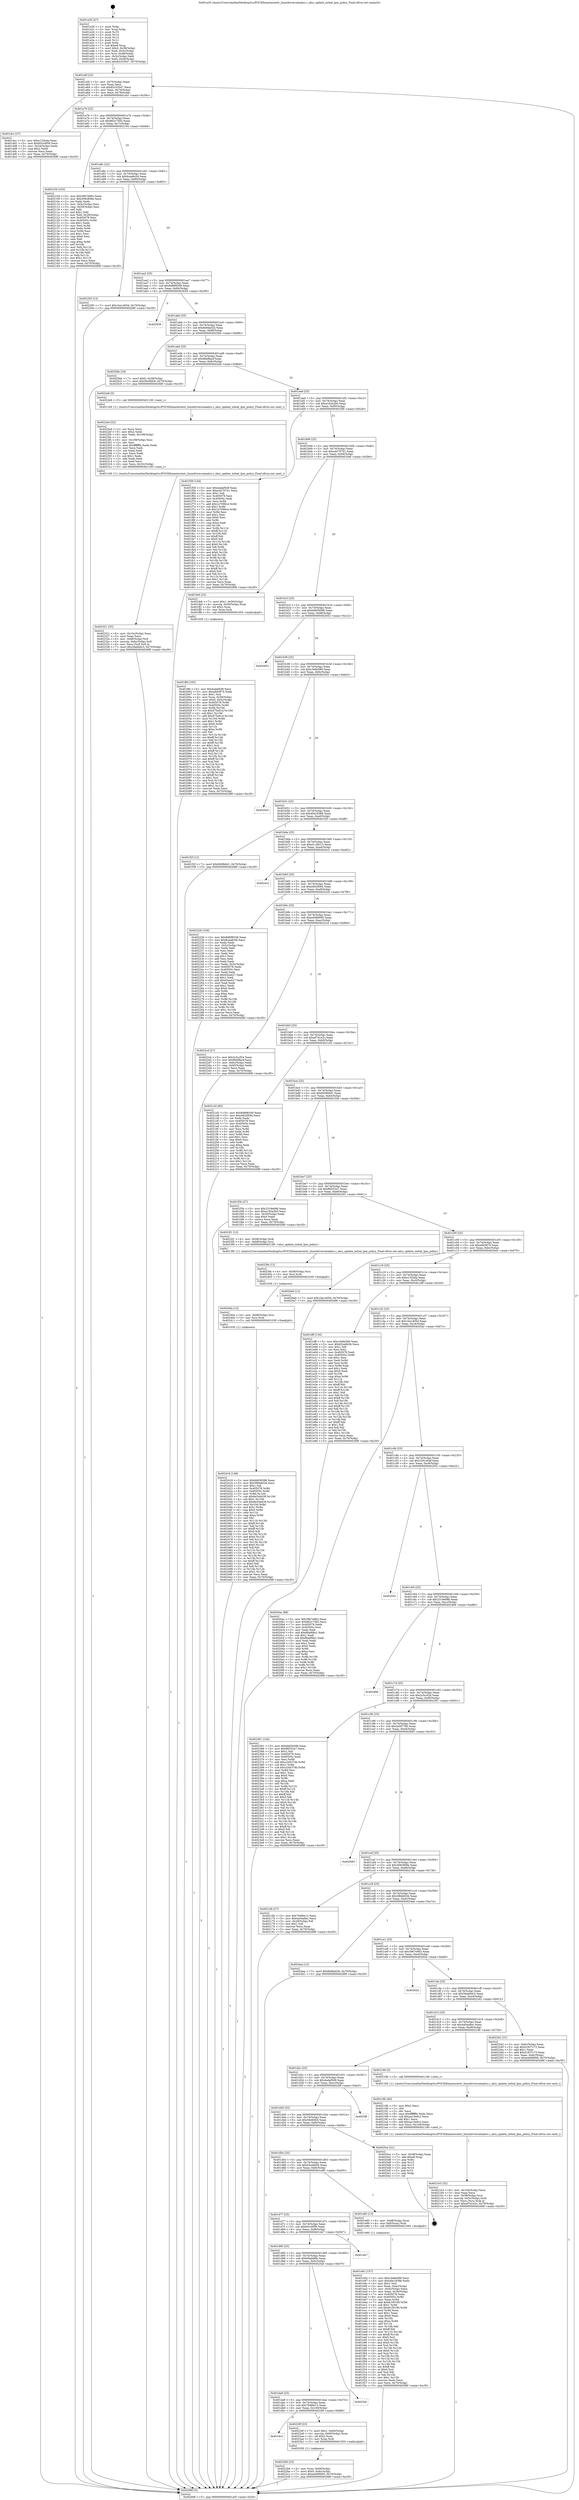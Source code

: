digraph "0x401a30" {
  label = "0x401a30 (/mnt/c/Users/mathe/Desktop/tcc/POCII/binaries/extr_linuxdriversataahci.c_ahci_update_initial_lpm_policy_Final-ollvm.out::main(0))"
  labelloc = "t"
  node[shape=record]

  Entry [label="",width=0.3,height=0.3,shape=circle,fillcolor=black,style=filled]
  "0x401a5f" [label="{
     0x401a5f [23]\l
     | [instrs]\l
     &nbsp;&nbsp;0x401a5f \<+3\>: mov -0x70(%rbp),%eax\l
     &nbsp;&nbsp;0x401a62 \<+2\>: mov %eax,%ecx\l
     &nbsp;&nbsp;0x401a64 \<+6\>: sub $0x82c53547,%ecx\l
     &nbsp;&nbsp;0x401a6a \<+3\>: mov %eax,-0x74(%rbp)\l
     &nbsp;&nbsp;0x401a6d \<+3\>: mov %ecx,-0x78(%rbp)\l
     &nbsp;&nbsp;0x401a70 \<+6\>: je 0000000000401dcc \<main+0x39c\>\l
  }"]
  "0x401dcc" [label="{
     0x401dcc [27]\l
     | [instrs]\l
     &nbsp;&nbsp;0x401dcc \<+5\>: mov $0xe132bda,%eax\l
     &nbsp;&nbsp;0x401dd1 \<+5\>: mov $0x65cc6f58,%ecx\l
     &nbsp;&nbsp;0x401dd6 \<+3\>: mov -0x34(%rbp),%edx\l
     &nbsp;&nbsp;0x401dd9 \<+3\>: cmp $0x2,%edx\l
     &nbsp;&nbsp;0x401ddc \<+3\>: cmovne %ecx,%eax\l
     &nbsp;&nbsp;0x401ddf \<+3\>: mov %eax,-0x70(%rbp)\l
     &nbsp;&nbsp;0x401de2 \<+5\>: jmp 000000000040268f \<main+0xc5f\>\l
  }"]
  "0x401a76" [label="{
     0x401a76 [22]\l
     | [instrs]\l
     &nbsp;&nbsp;0x401a76 \<+5\>: jmp 0000000000401a7b \<main+0x4b\>\l
     &nbsp;&nbsp;0x401a7b \<+3\>: mov -0x74(%rbp),%eax\l
     &nbsp;&nbsp;0x401a7e \<+5\>: sub $0x862c7583,%eax\l
     &nbsp;&nbsp;0x401a83 \<+3\>: mov %eax,-0x7c(%rbp)\l
     &nbsp;&nbsp;0x401a86 \<+6\>: je 0000000000402104 \<main+0x6d4\>\l
  }"]
  "0x40268f" [label="{
     0x40268f [5]\l
     | [instrs]\l
     &nbsp;&nbsp;0x40268f \<+5\>: jmp 0000000000401a5f \<main+0x2f\>\l
  }"]
  "0x401a30" [label="{
     0x401a30 [47]\l
     | [instrs]\l
     &nbsp;&nbsp;0x401a30 \<+1\>: push %rbp\l
     &nbsp;&nbsp;0x401a31 \<+3\>: mov %rsp,%rbp\l
     &nbsp;&nbsp;0x401a34 \<+2\>: push %r15\l
     &nbsp;&nbsp;0x401a36 \<+2\>: push %r14\l
     &nbsp;&nbsp;0x401a38 \<+2\>: push %r13\l
     &nbsp;&nbsp;0x401a3a \<+2\>: push %r12\l
     &nbsp;&nbsp;0x401a3c \<+1\>: push %rbx\l
     &nbsp;&nbsp;0x401a3d \<+7\>: sub $0xe8,%rsp\l
     &nbsp;&nbsp;0x401a44 \<+7\>: movl $0x0,-0x38(%rbp)\l
     &nbsp;&nbsp;0x401a4b \<+3\>: mov %edi,-0x3c(%rbp)\l
     &nbsp;&nbsp;0x401a4e \<+4\>: mov %rsi,-0x48(%rbp)\l
     &nbsp;&nbsp;0x401a52 \<+3\>: mov -0x3c(%rbp),%edi\l
     &nbsp;&nbsp;0x401a55 \<+3\>: mov %edi,-0x34(%rbp)\l
     &nbsp;&nbsp;0x401a58 \<+7\>: movl $0x82c53547,-0x70(%rbp)\l
  }"]
  Exit [label="",width=0.3,height=0.3,shape=circle,fillcolor=black,style=filled,peripheries=2]
  "0x402104" [label="{
     0x402104 [103]\l
     | [instrs]\l
     &nbsp;&nbsp;0x402104 \<+5\>: mov $0x3967e963,%eax\l
     &nbsp;&nbsp;0x402109 \<+5\>: mov $0x3092808e,%ecx\l
     &nbsp;&nbsp;0x40210e \<+2\>: xor %edx,%edx\l
     &nbsp;&nbsp;0x402110 \<+3\>: mov -0x5c(%rbp),%esi\l
     &nbsp;&nbsp;0x402113 \<+3\>: cmp -0x50(%rbp),%esi\l
     &nbsp;&nbsp;0x402116 \<+4\>: setl %dil\l
     &nbsp;&nbsp;0x40211a \<+4\>: and $0x1,%dil\l
     &nbsp;&nbsp;0x40211e \<+4\>: mov %dil,-0x29(%rbp)\l
     &nbsp;&nbsp;0x402122 \<+7\>: mov 0x405078,%esi\l
     &nbsp;&nbsp;0x402129 \<+8\>: mov 0x40505c,%r8d\l
     &nbsp;&nbsp;0x402131 \<+3\>: sub $0x1,%edx\l
     &nbsp;&nbsp;0x402134 \<+3\>: mov %esi,%r9d\l
     &nbsp;&nbsp;0x402137 \<+3\>: add %edx,%r9d\l
     &nbsp;&nbsp;0x40213a \<+4\>: imul %r9d,%esi\l
     &nbsp;&nbsp;0x40213e \<+3\>: and $0x1,%esi\l
     &nbsp;&nbsp;0x402141 \<+3\>: cmp $0x0,%esi\l
     &nbsp;&nbsp;0x402144 \<+4\>: sete %dil\l
     &nbsp;&nbsp;0x402148 \<+4\>: cmp $0xa,%r8d\l
     &nbsp;&nbsp;0x40214c \<+4\>: setl %r10b\l
     &nbsp;&nbsp;0x402150 \<+3\>: mov %dil,%r11b\l
     &nbsp;&nbsp;0x402153 \<+3\>: and %r10b,%r11b\l
     &nbsp;&nbsp;0x402156 \<+3\>: xor %r10b,%dil\l
     &nbsp;&nbsp;0x402159 \<+3\>: or %dil,%r11b\l
     &nbsp;&nbsp;0x40215c \<+4\>: test $0x1,%r11b\l
     &nbsp;&nbsp;0x402160 \<+3\>: cmovne %ecx,%eax\l
     &nbsp;&nbsp;0x402163 \<+3\>: mov %eax,-0x70(%rbp)\l
     &nbsp;&nbsp;0x402166 \<+5\>: jmp 000000000040268f \<main+0xc5f\>\l
  }"]
  "0x401a8c" [label="{
     0x401a8c [22]\l
     | [instrs]\l
     &nbsp;&nbsp;0x401a8c \<+5\>: jmp 0000000000401a91 \<main+0x61\>\l
     &nbsp;&nbsp;0x401a91 \<+3\>: mov -0x74(%rbp),%eax\l
     &nbsp;&nbsp;0x401a94 \<+5\>: sub $0x8caa8c04,%eax\l
     &nbsp;&nbsp;0x401a99 \<+3\>: mov %eax,-0x80(%rbp)\l
     &nbsp;&nbsp;0x401a9c \<+6\>: je 0000000000402293 \<main+0x863\>\l
  }"]
  "0x402416" [label="{
     0x402416 [148]\l
     | [instrs]\l
     &nbsp;&nbsp;0x402416 \<+5\>: mov $0xbb836586,%eax\l
     &nbsp;&nbsp;0x40241b \<+5\>: mov $0x38bb6026,%ecx\l
     &nbsp;&nbsp;0x402420 \<+2\>: mov $0x1,%dl\l
     &nbsp;&nbsp;0x402422 \<+8\>: mov 0x405078,%r8d\l
     &nbsp;&nbsp;0x40242a \<+8\>: mov 0x40505c,%r9d\l
     &nbsp;&nbsp;0x402432 \<+3\>: mov %r8d,%r10d\l
     &nbsp;&nbsp;0x402435 \<+7\>: sub $0x6e54d439,%r10d\l
     &nbsp;&nbsp;0x40243c \<+4\>: sub $0x1,%r10d\l
     &nbsp;&nbsp;0x402440 \<+7\>: add $0x6e54d439,%r10d\l
     &nbsp;&nbsp;0x402447 \<+4\>: imul %r10d,%r8d\l
     &nbsp;&nbsp;0x40244b \<+4\>: and $0x1,%r8d\l
     &nbsp;&nbsp;0x40244f \<+4\>: cmp $0x0,%r8d\l
     &nbsp;&nbsp;0x402453 \<+4\>: sete %r11b\l
     &nbsp;&nbsp;0x402457 \<+4\>: cmp $0xa,%r9d\l
     &nbsp;&nbsp;0x40245b \<+3\>: setl %bl\l
     &nbsp;&nbsp;0x40245e \<+3\>: mov %r11b,%r14b\l
     &nbsp;&nbsp;0x402461 \<+4\>: xor $0xff,%r14b\l
     &nbsp;&nbsp;0x402465 \<+3\>: mov %bl,%r15b\l
     &nbsp;&nbsp;0x402468 \<+4\>: xor $0xff,%r15b\l
     &nbsp;&nbsp;0x40246c \<+3\>: xor $0x0,%dl\l
     &nbsp;&nbsp;0x40246f \<+3\>: mov %r14b,%r12b\l
     &nbsp;&nbsp;0x402472 \<+4\>: and $0x0,%r12b\l
     &nbsp;&nbsp;0x402476 \<+3\>: and %dl,%r11b\l
     &nbsp;&nbsp;0x402479 \<+3\>: mov %r15b,%r13b\l
     &nbsp;&nbsp;0x40247c \<+4\>: and $0x0,%r13b\l
     &nbsp;&nbsp;0x402480 \<+2\>: and %dl,%bl\l
     &nbsp;&nbsp;0x402482 \<+3\>: or %r11b,%r12b\l
     &nbsp;&nbsp;0x402485 \<+3\>: or %bl,%r13b\l
     &nbsp;&nbsp;0x402488 \<+3\>: xor %r13b,%r12b\l
     &nbsp;&nbsp;0x40248b \<+3\>: or %r15b,%r14b\l
     &nbsp;&nbsp;0x40248e \<+4\>: xor $0xff,%r14b\l
     &nbsp;&nbsp;0x402492 \<+3\>: or $0x0,%dl\l
     &nbsp;&nbsp;0x402495 \<+3\>: and %dl,%r14b\l
     &nbsp;&nbsp;0x402498 \<+3\>: or %r14b,%r12b\l
     &nbsp;&nbsp;0x40249b \<+4\>: test $0x1,%r12b\l
     &nbsp;&nbsp;0x40249f \<+3\>: cmovne %ecx,%eax\l
     &nbsp;&nbsp;0x4024a2 \<+3\>: mov %eax,-0x70(%rbp)\l
     &nbsp;&nbsp;0x4024a5 \<+5\>: jmp 000000000040268f \<main+0xc5f\>\l
  }"]
  "0x402293" [label="{
     0x402293 [12]\l
     | [instrs]\l
     &nbsp;&nbsp;0x402293 \<+7\>: movl $0x1ba1405d,-0x70(%rbp)\l
     &nbsp;&nbsp;0x40229a \<+5\>: jmp 000000000040268f \<main+0xc5f\>\l
  }"]
  "0x401aa2" [label="{
     0x401aa2 [25]\l
     | [instrs]\l
     &nbsp;&nbsp;0x401aa2 \<+5\>: jmp 0000000000401aa7 \<main+0x77\>\l
     &nbsp;&nbsp;0x401aa7 \<+3\>: mov -0x74(%rbp),%eax\l
     &nbsp;&nbsp;0x401aaa \<+5\>: sub $0x8d898349,%eax\l
     &nbsp;&nbsp;0x401aaf \<+6\>: mov %eax,-0x84(%rbp)\l
     &nbsp;&nbsp;0x401ab5 \<+6\>: je 0000000000402639 \<main+0xc09\>\l
  }"]
  "0x40240a" [label="{
     0x40240a [12]\l
     | [instrs]\l
     &nbsp;&nbsp;0x40240a \<+4\>: mov -0x68(%rbp),%rsi\l
     &nbsp;&nbsp;0x40240e \<+3\>: mov %rsi,%rdi\l
     &nbsp;&nbsp;0x402411 \<+5\>: call 0000000000401030 \<free@plt\>\l
     | [calls]\l
     &nbsp;&nbsp;0x401030 \{1\} (unknown)\l
  }"]
  "0x402639" [label="{
     0x402639\l
  }", style=dashed]
  "0x401abb" [label="{
     0x401abb [25]\l
     | [instrs]\l
     &nbsp;&nbsp;0x401abb \<+5\>: jmp 0000000000401ac0 \<main+0x90\>\l
     &nbsp;&nbsp;0x401ac0 \<+3\>: mov -0x74(%rbp),%eax\l
     &nbsp;&nbsp;0x401ac3 \<+5\>: sub $0x8e9da02b,%eax\l
     &nbsp;&nbsp;0x401ac8 \<+6\>: mov %eax,-0x88(%rbp)\l
     &nbsp;&nbsp;0x401ace \<+6\>: je 00000000004025bb \<main+0xb8b\>\l
  }"]
  "0x4023fe" [label="{
     0x4023fe [12]\l
     | [instrs]\l
     &nbsp;&nbsp;0x4023fe \<+4\>: mov -0x58(%rbp),%rsi\l
     &nbsp;&nbsp;0x402402 \<+3\>: mov %rsi,%rdi\l
     &nbsp;&nbsp;0x402405 \<+5\>: call 0000000000401030 \<free@plt\>\l
     | [calls]\l
     &nbsp;&nbsp;0x401030 \{1\} (unknown)\l
  }"]
  "0x4025bb" [label="{
     0x4025bb [19]\l
     | [instrs]\l
     &nbsp;&nbsp;0x4025bb \<+7\>: movl $0x0,-0x38(%rbp)\l
     &nbsp;&nbsp;0x4025c2 \<+7\>: movl $0x59c60fc6,-0x70(%rbp)\l
     &nbsp;&nbsp;0x4025c9 \<+5\>: jmp 000000000040268f \<main+0xc5f\>\l
  }"]
  "0x401ad4" [label="{
     0x401ad4 [25]\l
     | [instrs]\l
     &nbsp;&nbsp;0x401ad4 \<+5\>: jmp 0000000000401ad9 \<main+0xa9\>\l
     &nbsp;&nbsp;0x401ad9 \<+3\>: mov -0x74(%rbp),%eax\l
     &nbsp;&nbsp;0x401adc \<+5\>: sub $0x9bbf8acf,%eax\l
     &nbsp;&nbsp;0x401ae1 \<+6\>: mov %eax,-0x8c(%rbp)\l
     &nbsp;&nbsp;0x401ae7 \<+6\>: je 00000000004022e8 \<main+0x8b8\>\l
  }"]
  "0x402321" [label="{
     0x402321 [33]\l
     | [instrs]\l
     &nbsp;&nbsp;0x402321 \<+6\>: mov -0x10c(%rbp),%ecx\l
     &nbsp;&nbsp;0x402327 \<+3\>: imul %eax,%ecx\l
     &nbsp;&nbsp;0x40232a \<+4\>: mov -0x68(%rbp),%r8\l
     &nbsp;&nbsp;0x40232e \<+4\>: movslq -0x6c(%rbp),%r9\l
     &nbsp;&nbsp;0x402332 \<+4\>: mov %ecx,(%r8,%r9,4)\l
     &nbsp;&nbsp;0x402336 \<+7\>: movl $0x3dab6dc3,-0x70(%rbp)\l
     &nbsp;&nbsp;0x40233d \<+5\>: jmp 000000000040268f \<main+0xc5f\>\l
  }"]
  "0x4022e8" [label="{
     0x4022e8 [5]\l
     | [instrs]\l
     &nbsp;&nbsp;0x4022e8 \<+5\>: call 0000000000401160 \<next_i\>\l
     | [calls]\l
     &nbsp;&nbsp;0x401160 \{1\} (/mnt/c/Users/mathe/Desktop/tcc/POCII/binaries/extr_linuxdriversataahci.c_ahci_update_initial_lpm_policy_Final-ollvm.out::next_i)\l
  }"]
  "0x401aed" [label="{
     0x401aed [25]\l
     | [instrs]\l
     &nbsp;&nbsp;0x401aed \<+5\>: jmp 0000000000401af2 \<main+0xc2\>\l
     &nbsp;&nbsp;0x401af2 \<+3\>: mov -0x74(%rbp),%eax\l
     &nbsp;&nbsp;0x401af5 \<+5\>: sub $0xa182e2b0,%eax\l
     &nbsp;&nbsp;0x401afa \<+6\>: mov %eax,-0x90(%rbp)\l
     &nbsp;&nbsp;0x401b00 \<+6\>: je 0000000000401f56 \<main+0x526\>\l
  }"]
  "0x4022ed" [label="{
     0x4022ed [52]\l
     | [instrs]\l
     &nbsp;&nbsp;0x4022ed \<+2\>: xor %ecx,%ecx\l
     &nbsp;&nbsp;0x4022ef \<+5\>: mov $0x2,%edx\l
     &nbsp;&nbsp;0x4022f4 \<+6\>: mov %edx,-0x108(%rbp)\l
     &nbsp;&nbsp;0x4022fa \<+1\>: cltd\l
     &nbsp;&nbsp;0x4022fb \<+6\>: mov -0x108(%rbp),%esi\l
     &nbsp;&nbsp;0x402301 \<+2\>: idiv %esi\l
     &nbsp;&nbsp;0x402303 \<+6\>: imul $0xfffffffe,%edx,%edx\l
     &nbsp;&nbsp;0x402309 \<+2\>: mov %ecx,%edi\l
     &nbsp;&nbsp;0x40230b \<+2\>: sub %edx,%edi\l
     &nbsp;&nbsp;0x40230d \<+2\>: mov %ecx,%edx\l
     &nbsp;&nbsp;0x40230f \<+3\>: sub $0x1,%edx\l
     &nbsp;&nbsp;0x402312 \<+2\>: add %edx,%edi\l
     &nbsp;&nbsp;0x402314 \<+2\>: sub %edi,%ecx\l
     &nbsp;&nbsp;0x402316 \<+6\>: mov %ecx,-0x10c(%rbp)\l
     &nbsp;&nbsp;0x40231c \<+5\>: call 0000000000401160 \<next_i\>\l
     | [calls]\l
     &nbsp;&nbsp;0x401160 \{1\} (/mnt/c/Users/mathe/Desktop/tcc/POCII/binaries/extr_linuxdriversataahci.c_ahci_update_initial_lpm_policy_Final-ollvm.out::next_i)\l
  }"]
  "0x401f56" [label="{
     0x401f56 [144]\l
     | [instrs]\l
     &nbsp;&nbsp;0x401f56 \<+5\>: mov $0x4adaf5d9,%eax\l
     &nbsp;&nbsp;0x401f5b \<+5\>: mov $0xa4470741,%ecx\l
     &nbsp;&nbsp;0x401f60 \<+2\>: mov $0x1,%dl\l
     &nbsp;&nbsp;0x401f62 \<+7\>: mov 0x405078,%esi\l
     &nbsp;&nbsp;0x401f69 \<+7\>: mov 0x40505c,%edi\l
     &nbsp;&nbsp;0x401f70 \<+3\>: mov %esi,%r8d\l
     &nbsp;&nbsp;0x401f73 \<+7\>: add $0x1e7096c4,%r8d\l
     &nbsp;&nbsp;0x401f7a \<+4\>: sub $0x1,%r8d\l
     &nbsp;&nbsp;0x401f7e \<+7\>: sub $0x1e7096c4,%r8d\l
     &nbsp;&nbsp;0x401f85 \<+4\>: imul %r8d,%esi\l
     &nbsp;&nbsp;0x401f89 \<+3\>: and $0x1,%esi\l
     &nbsp;&nbsp;0x401f8c \<+3\>: cmp $0x0,%esi\l
     &nbsp;&nbsp;0x401f8f \<+4\>: sete %r9b\l
     &nbsp;&nbsp;0x401f93 \<+3\>: cmp $0xa,%edi\l
     &nbsp;&nbsp;0x401f96 \<+4\>: setl %r10b\l
     &nbsp;&nbsp;0x401f9a \<+3\>: mov %r9b,%r11b\l
     &nbsp;&nbsp;0x401f9d \<+4\>: xor $0xff,%r11b\l
     &nbsp;&nbsp;0x401fa1 \<+3\>: mov %r10b,%bl\l
     &nbsp;&nbsp;0x401fa4 \<+3\>: xor $0xff,%bl\l
     &nbsp;&nbsp;0x401fa7 \<+3\>: xor $0x0,%dl\l
     &nbsp;&nbsp;0x401faa \<+3\>: mov %r11b,%r14b\l
     &nbsp;&nbsp;0x401fad \<+4\>: and $0x0,%r14b\l
     &nbsp;&nbsp;0x401fb1 \<+3\>: and %dl,%r9b\l
     &nbsp;&nbsp;0x401fb4 \<+3\>: mov %bl,%r15b\l
     &nbsp;&nbsp;0x401fb7 \<+4\>: and $0x0,%r15b\l
     &nbsp;&nbsp;0x401fbb \<+3\>: and %dl,%r10b\l
     &nbsp;&nbsp;0x401fbe \<+3\>: or %r9b,%r14b\l
     &nbsp;&nbsp;0x401fc1 \<+3\>: or %r10b,%r15b\l
     &nbsp;&nbsp;0x401fc4 \<+3\>: xor %r15b,%r14b\l
     &nbsp;&nbsp;0x401fc7 \<+3\>: or %bl,%r11b\l
     &nbsp;&nbsp;0x401fca \<+4\>: xor $0xff,%r11b\l
     &nbsp;&nbsp;0x401fce \<+3\>: or $0x0,%dl\l
     &nbsp;&nbsp;0x401fd1 \<+3\>: and %dl,%r11b\l
     &nbsp;&nbsp;0x401fd4 \<+3\>: or %r11b,%r14b\l
     &nbsp;&nbsp;0x401fd7 \<+4\>: test $0x1,%r14b\l
     &nbsp;&nbsp;0x401fdb \<+3\>: cmovne %ecx,%eax\l
     &nbsp;&nbsp;0x401fde \<+3\>: mov %eax,-0x70(%rbp)\l
     &nbsp;&nbsp;0x401fe1 \<+5\>: jmp 000000000040268f \<main+0xc5f\>\l
  }"]
  "0x401b06" [label="{
     0x401b06 [25]\l
     | [instrs]\l
     &nbsp;&nbsp;0x401b06 \<+5\>: jmp 0000000000401b0b \<main+0xdb\>\l
     &nbsp;&nbsp;0x401b0b \<+3\>: mov -0x74(%rbp),%eax\l
     &nbsp;&nbsp;0x401b0e \<+5\>: sub $0xa4470741,%eax\l
     &nbsp;&nbsp;0x401b13 \<+6\>: mov %eax,-0x94(%rbp)\l
     &nbsp;&nbsp;0x401b19 \<+6\>: je 0000000000401fe6 \<main+0x5b6\>\l
  }"]
  "0x4022b6" [label="{
     0x4022b6 [23]\l
     | [instrs]\l
     &nbsp;&nbsp;0x4022b6 \<+4\>: mov %rax,-0x68(%rbp)\l
     &nbsp;&nbsp;0x4022ba \<+7\>: movl $0x0,-0x6c(%rbp)\l
     &nbsp;&nbsp;0x4022c1 \<+7\>: movl $0xed496695,-0x70(%rbp)\l
     &nbsp;&nbsp;0x4022c8 \<+5\>: jmp 000000000040268f \<main+0xc5f\>\l
  }"]
  "0x401fe6" [label="{
     0x401fe6 [23]\l
     | [instrs]\l
     &nbsp;&nbsp;0x401fe6 \<+7\>: movl $0x1,-0x50(%rbp)\l
     &nbsp;&nbsp;0x401fed \<+4\>: movslq -0x50(%rbp),%rax\l
     &nbsp;&nbsp;0x401ff1 \<+4\>: shl $0x2,%rax\l
     &nbsp;&nbsp;0x401ff5 \<+3\>: mov %rax,%rdi\l
     &nbsp;&nbsp;0x401ff8 \<+5\>: call 0000000000401050 \<malloc@plt\>\l
     | [calls]\l
     &nbsp;&nbsp;0x401050 \{1\} (unknown)\l
  }"]
  "0x401b1f" [label="{
     0x401b1f [25]\l
     | [instrs]\l
     &nbsp;&nbsp;0x401b1f \<+5\>: jmp 0000000000401b24 \<main+0xf4\>\l
     &nbsp;&nbsp;0x401b24 \<+3\>: mov -0x74(%rbp),%eax\l
     &nbsp;&nbsp;0x401b27 \<+5\>: sub $0xbb836586,%eax\l
     &nbsp;&nbsp;0x401b2c \<+6\>: mov %eax,-0x98(%rbp)\l
     &nbsp;&nbsp;0x401b32 \<+6\>: je 0000000000402652 \<main+0xc22\>\l
  }"]
  "0x401dc2" [label="{
     0x401dc2\l
  }", style=dashed]
  "0x402652" [label="{
     0x402652\l
  }", style=dashed]
  "0x401b38" [label="{
     0x401b38 [25]\l
     | [instrs]\l
     &nbsp;&nbsp;0x401b38 \<+5\>: jmp 0000000000401b3d \<main+0x10d\>\l
     &nbsp;&nbsp;0x401b3d \<+3\>: mov -0x74(%rbp),%eax\l
     &nbsp;&nbsp;0x401b40 \<+5\>: sub $0xc3e8e589,%eax\l
     &nbsp;&nbsp;0x401b45 \<+6\>: mov %eax,-0x9c(%rbp)\l
     &nbsp;&nbsp;0x401b4b \<+6\>: je 00000000004025e3 \<main+0xbb3\>\l
  }"]
  "0x40229f" [label="{
     0x40229f [23]\l
     | [instrs]\l
     &nbsp;&nbsp;0x40229f \<+7\>: movl $0x1,-0x60(%rbp)\l
     &nbsp;&nbsp;0x4022a6 \<+4\>: movslq -0x60(%rbp),%rax\l
     &nbsp;&nbsp;0x4022aa \<+4\>: shl $0x2,%rax\l
     &nbsp;&nbsp;0x4022ae \<+3\>: mov %rax,%rdi\l
     &nbsp;&nbsp;0x4022b1 \<+5\>: call 0000000000401050 \<malloc@plt\>\l
     | [calls]\l
     &nbsp;&nbsp;0x401050 \{1\} (unknown)\l
  }"]
  "0x4025e3" [label="{
     0x4025e3\l
  }", style=dashed]
  "0x401b51" [label="{
     0x401b51 [25]\l
     | [instrs]\l
     &nbsp;&nbsp;0x401b51 \<+5\>: jmp 0000000000401b56 \<main+0x126\>\l
     &nbsp;&nbsp;0x401b56 \<+3\>: mov -0x74(%rbp),%eax\l
     &nbsp;&nbsp;0x401b59 \<+5\>: sub $0xd0a18386,%eax\l
     &nbsp;&nbsp;0x401b5e \<+6\>: mov %eax,-0xa0(%rbp)\l
     &nbsp;&nbsp;0x401b64 \<+6\>: je 0000000000401f2f \<main+0x4ff\>\l
  }"]
  "0x401da9" [label="{
     0x401da9 [25]\l
     | [instrs]\l
     &nbsp;&nbsp;0x401da9 \<+5\>: jmp 0000000000401dae \<main+0x37e\>\l
     &nbsp;&nbsp;0x401dae \<+3\>: mov -0x74(%rbp),%eax\l
     &nbsp;&nbsp;0x401db1 \<+5\>: sub $0x794f0e13,%eax\l
     &nbsp;&nbsp;0x401db6 \<+6\>: mov %eax,-0x100(%rbp)\l
     &nbsp;&nbsp;0x401dbc \<+6\>: je 000000000040229f \<main+0x86f\>\l
  }"]
  "0x401f2f" [label="{
     0x401f2f [12]\l
     | [instrs]\l
     &nbsp;&nbsp;0x401f2f \<+7\>: movl $0xf409b6d1,-0x70(%rbp)\l
     &nbsp;&nbsp;0x401f36 \<+5\>: jmp 000000000040268f \<main+0xc5f\>\l
  }"]
  "0x401b6a" [label="{
     0x401b6a [25]\l
     | [instrs]\l
     &nbsp;&nbsp;0x401b6a \<+5\>: jmp 0000000000401b6f \<main+0x13f\>\l
     &nbsp;&nbsp;0x401b6f \<+3\>: mov -0x74(%rbp),%eax\l
     &nbsp;&nbsp;0x401b72 \<+5\>: sub $0xd1c38c15,%eax\l
     &nbsp;&nbsp;0x401b77 \<+6\>: mov %eax,-0xa4(%rbp)\l
     &nbsp;&nbsp;0x401b7d \<+6\>: je 00000000004024c2 \<main+0xa92\>\l
  }"]
  "0x4025af" [label="{
     0x4025af\l
  }", style=dashed]
  "0x4024c2" [label="{
     0x4024c2\l
  }", style=dashed]
  "0x401b83" [label="{
     0x401b83 [25]\l
     | [instrs]\l
     &nbsp;&nbsp;0x401b83 \<+5\>: jmp 0000000000401b88 \<main+0x158\>\l
     &nbsp;&nbsp;0x401b88 \<+3\>: mov -0x74(%rbp),%eax\l
     &nbsp;&nbsp;0x401b8b \<+5\>: sub $0xd402f094,%eax\l
     &nbsp;&nbsp;0x401b90 \<+6\>: mov %eax,-0xa8(%rbp)\l
     &nbsp;&nbsp;0x401b96 \<+6\>: je 0000000000402226 \<main+0x7f6\>\l
  }"]
  "0x401d90" [label="{
     0x401d90 [25]\l
     | [instrs]\l
     &nbsp;&nbsp;0x401d90 \<+5\>: jmp 0000000000401d95 \<main+0x365\>\l
     &nbsp;&nbsp;0x401d95 \<+3\>: mov -0x74(%rbp),%eax\l
     &nbsp;&nbsp;0x401d98 \<+5\>: sub $0x69add8fe,%eax\l
     &nbsp;&nbsp;0x401d9d \<+6\>: mov %eax,-0xfc(%rbp)\l
     &nbsp;&nbsp;0x401da3 \<+6\>: je 00000000004025af \<main+0xb7f\>\l
  }"]
  "0x402226" [label="{
     0x402226 [109]\l
     | [instrs]\l
     &nbsp;&nbsp;0x402226 \<+5\>: mov $0x8d898349,%eax\l
     &nbsp;&nbsp;0x40222b \<+5\>: mov $0x8caa8c04,%ecx\l
     &nbsp;&nbsp;0x402230 \<+2\>: xor %edx,%edx\l
     &nbsp;&nbsp;0x402232 \<+3\>: mov -0x5c(%rbp),%esi\l
     &nbsp;&nbsp;0x402235 \<+2\>: mov %edx,%edi\l
     &nbsp;&nbsp;0x402237 \<+2\>: sub %esi,%edi\l
     &nbsp;&nbsp;0x402239 \<+2\>: mov %edx,%esi\l
     &nbsp;&nbsp;0x40223b \<+3\>: sub $0x1,%esi\l
     &nbsp;&nbsp;0x40223e \<+2\>: add %esi,%edi\l
     &nbsp;&nbsp;0x402240 \<+2\>: sub %edi,%edx\l
     &nbsp;&nbsp;0x402242 \<+3\>: mov %edx,-0x5c(%rbp)\l
     &nbsp;&nbsp;0x402245 \<+7\>: mov 0x405078,%edx\l
     &nbsp;&nbsp;0x40224c \<+7\>: mov 0x40505c,%esi\l
     &nbsp;&nbsp;0x402253 \<+2\>: mov %edx,%edi\l
     &nbsp;&nbsp;0x402255 \<+6\>: sub $0x63ea427,%edi\l
     &nbsp;&nbsp;0x40225b \<+3\>: sub $0x1,%edi\l
     &nbsp;&nbsp;0x40225e \<+6\>: add $0x63ea427,%edi\l
     &nbsp;&nbsp;0x402264 \<+3\>: imul %edi,%edx\l
     &nbsp;&nbsp;0x402267 \<+3\>: and $0x1,%edx\l
     &nbsp;&nbsp;0x40226a \<+3\>: cmp $0x0,%edx\l
     &nbsp;&nbsp;0x40226d \<+4\>: sete %r8b\l
     &nbsp;&nbsp;0x402271 \<+3\>: cmp $0xa,%esi\l
     &nbsp;&nbsp;0x402274 \<+4\>: setl %r9b\l
     &nbsp;&nbsp;0x402278 \<+3\>: mov %r8b,%r10b\l
     &nbsp;&nbsp;0x40227b \<+3\>: and %r9b,%r10b\l
     &nbsp;&nbsp;0x40227e \<+3\>: xor %r9b,%r8b\l
     &nbsp;&nbsp;0x402281 \<+3\>: or %r8b,%r10b\l
     &nbsp;&nbsp;0x402284 \<+4\>: test $0x1,%r10b\l
     &nbsp;&nbsp;0x402288 \<+3\>: cmovne %ecx,%eax\l
     &nbsp;&nbsp;0x40228b \<+3\>: mov %eax,-0x70(%rbp)\l
     &nbsp;&nbsp;0x40228e \<+5\>: jmp 000000000040268f \<main+0xc5f\>\l
  }"]
  "0x401b9c" [label="{
     0x401b9c [25]\l
     | [instrs]\l
     &nbsp;&nbsp;0x401b9c \<+5\>: jmp 0000000000401ba1 \<main+0x171\>\l
     &nbsp;&nbsp;0x401ba1 \<+3\>: mov -0x74(%rbp),%eax\l
     &nbsp;&nbsp;0x401ba4 \<+5\>: sub $0xed496695,%eax\l
     &nbsp;&nbsp;0x401ba9 \<+6\>: mov %eax,-0xac(%rbp)\l
     &nbsp;&nbsp;0x401baf \<+6\>: je 00000000004022cd \<main+0x89d\>\l
  }"]
  "0x401de7" [label="{
     0x401de7\l
  }", style=dashed]
  "0x4022cd" [label="{
     0x4022cd [27]\l
     | [instrs]\l
     &nbsp;&nbsp;0x4022cd \<+5\>: mov $0x2c5ccf24,%eax\l
     &nbsp;&nbsp;0x4022d2 \<+5\>: mov $0x9bbf8acf,%ecx\l
     &nbsp;&nbsp;0x4022d7 \<+3\>: mov -0x6c(%rbp),%edx\l
     &nbsp;&nbsp;0x4022da \<+3\>: cmp -0x60(%rbp),%edx\l
     &nbsp;&nbsp;0x4022dd \<+3\>: cmovl %ecx,%eax\l
     &nbsp;&nbsp;0x4022e0 \<+3\>: mov %eax,-0x70(%rbp)\l
     &nbsp;&nbsp;0x4022e3 \<+5\>: jmp 000000000040268f \<main+0xc5f\>\l
  }"]
  "0x401bb5" [label="{
     0x401bb5 [25]\l
     | [instrs]\l
     &nbsp;&nbsp;0x401bb5 \<+5\>: jmp 0000000000401bba \<main+0x18a\>\l
     &nbsp;&nbsp;0x401bba \<+3\>: mov -0x74(%rbp),%eax\l
     &nbsp;&nbsp;0x401bbd \<+5\>: sub $0xef7d1e2c,%eax\l
     &nbsp;&nbsp;0x401bc2 \<+6\>: mov %eax,-0xb0(%rbp)\l
     &nbsp;&nbsp;0x401bc8 \<+6\>: je 00000000004021d3 \<main+0x7a3\>\l
  }"]
  "0x4021b3" [label="{
     0x4021b3 [32]\l
     | [instrs]\l
     &nbsp;&nbsp;0x4021b3 \<+6\>: mov -0x104(%rbp),%ecx\l
     &nbsp;&nbsp;0x4021b9 \<+3\>: imul %eax,%ecx\l
     &nbsp;&nbsp;0x4021bc \<+4\>: mov -0x58(%rbp),%rsi\l
     &nbsp;&nbsp;0x4021c0 \<+4\>: movslq -0x5c(%rbp),%rdi\l
     &nbsp;&nbsp;0x4021c4 \<+3\>: mov %ecx,(%rsi,%rdi,4)\l
     &nbsp;&nbsp;0x4021c7 \<+7\>: movl $0xef7d1e2c,-0x70(%rbp)\l
     &nbsp;&nbsp;0x4021ce \<+5\>: jmp 000000000040268f \<main+0xc5f\>\l
  }"]
  "0x4021d3" [label="{
     0x4021d3 [83]\l
     | [instrs]\l
     &nbsp;&nbsp;0x4021d3 \<+5\>: mov $0x8d898349,%eax\l
     &nbsp;&nbsp;0x4021d8 \<+5\>: mov $0xd402f094,%ecx\l
     &nbsp;&nbsp;0x4021dd \<+2\>: xor %edx,%edx\l
     &nbsp;&nbsp;0x4021df \<+7\>: mov 0x405078,%esi\l
     &nbsp;&nbsp;0x4021e6 \<+7\>: mov 0x40505c,%edi\l
     &nbsp;&nbsp;0x4021ed \<+3\>: sub $0x1,%edx\l
     &nbsp;&nbsp;0x4021f0 \<+3\>: mov %esi,%r8d\l
     &nbsp;&nbsp;0x4021f3 \<+3\>: add %edx,%r8d\l
     &nbsp;&nbsp;0x4021f6 \<+4\>: imul %r8d,%esi\l
     &nbsp;&nbsp;0x4021fa \<+3\>: and $0x1,%esi\l
     &nbsp;&nbsp;0x4021fd \<+3\>: cmp $0x0,%esi\l
     &nbsp;&nbsp;0x402200 \<+4\>: sete %r9b\l
     &nbsp;&nbsp;0x402204 \<+3\>: cmp $0xa,%edi\l
     &nbsp;&nbsp;0x402207 \<+4\>: setl %r10b\l
     &nbsp;&nbsp;0x40220b \<+3\>: mov %r9b,%r11b\l
     &nbsp;&nbsp;0x40220e \<+3\>: and %r10b,%r11b\l
     &nbsp;&nbsp;0x402211 \<+3\>: xor %r10b,%r9b\l
     &nbsp;&nbsp;0x402214 \<+3\>: or %r9b,%r11b\l
     &nbsp;&nbsp;0x402217 \<+4\>: test $0x1,%r11b\l
     &nbsp;&nbsp;0x40221b \<+3\>: cmovne %ecx,%eax\l
     &nbsp;&nbsp;0x40221e \<+3\>: mov %eax,-0x70(%rbp)\l
     &nbsp;&nbsp;0x402221 \<+5\>: jmp 000000000040268f \<main+0xc5f\>\l
  }"]
  "0x401bce" [label="{
     0x401bce [25]\l
     | [instrs]\l
     &nbsp;&nbsp;0x401bce \<+5\>: jmp 0000000000401bd3 \<main+0x1a3\>\l
     &nbsp;&nbsp;0x401bd3 \<+3\>: mov -0x74(%rbp),%eax\l
     &nbsp;&nbsp;0x401bd6 \<+5\>: sub $0xf409b6d1,%eax\l
     &nbsp;&nbsp;0x401bdb \<+6\>: mov %eax,-0xb4(%rbp)\l
     &nbsp;&nbsp;0x401be1 \<+6\>: je 0000000000401f3b \<main+0x50b\>\l
  }"]
  "0x40218b" [label="{
     0x40218b [40]\l
     | [instrs]\l
     &nbsp;&nbsp;0x40218b \<+5\>: mov $0x2,%ecx\l
     &nbsp;&nbsp;0x402190 \<+1\>: cltd\l
     &nbsp;&nbsp;0x402191 \<+2\>: idiv %ecx\l
     &nbsp;&nbsp;0x402193 \<+6\>: imul $0xfffffffe,%edx,%ecx\l
     &nbsp;&nbsp;0x402199 \<+6\>: sub $0xaa15e9c2,%ecx\l
     &nbsp;&nbsp;0x40219f \<+3\>: add $0x1,%ecx\l
     &nbsp;&nbsp;0x4021a2 \<+6\>: add $0xaa15e9c2,%ecx\l
     &nbsp;&nbsp;0x4021a8 \<+6\>: mov %ecx,-0x104(%rbp)\l
     &nbsp;&nbsp;0x4021ae \<+5\>: call 0000000000401160 \<next_i\>\l
     | [calls]\l
     &nbsp;&nbsp;0x401160 \{1\} (/mnt/c/Users/mathe/Desktop/tcc/POCII/binaries/extr_linuxdriversataahci.c_ahci_update_initial_lpm_policy_Final-ollvm.out::next_i)\l
  }"]
  "0x401f3b" [label="{
     0x401f3b [27]\l
     | [instrs]\l
     &nbsp;&nbsp;0x401f3b \<+5\>: mov $0x2319e68b,%eax\l
     &nbsp;&nbsp;0x401f40 \<+5\>: mov $0xa182e2b0,%ecx\l
     &nbsp;&nbsp;0x401f45 \<+3\>: mov -0x30(%rbp),%edx\l
     &nbsp;&nbsp;0x401f48 \<+3\>: cmp $0x0,%edx\l
     &nbsp;&nbsp;0x401f4b \<+3\>: cmove %ecx,%eax\l
     &nbsp;&nbsp;0x401f4e \<+3\>: mov %eax,-0x70(%rbp)\l
     &nbsp;&nbsp;0x401f51 \<+5\>: jmp 000000000040268f \<main+0xc5f\>\l
  }"]
  "0x401be7" [label="{
     0x401be7 [25]\l
     | [instrs]\l
     &nbsp;&nbsp;0x401be7 \<+5\>: jmp 0000000000401bec \<main+0x1bc\>\l
     &nbsp;&nbsp;0x401bec \<+3\>: mov -0x74(%rbp),%eax\l
     &nbsp;&nbsp;0x401bef \<+5\>: sub $0xf6f252a7,%eax\l
     &nbsp;&nbsp;0x401bf4 \<+6\>: mov %eax,-0xb8(%rbp)\l
     &nbsp;&nbsp;0x401bfa \<+6\>: je 00000000004023f1 \<main+0x9c1\>\l
  }"]
  "0x401ffd" [label="{
     0x401ffd [163]\l
     | [instrs]\l
     &nbsp;&nbsp;0x401ffd \<+5\>: mov $0x4adaf5d9,%ecx\l
     &nbsp;&nbsp;0x402002 \<+5\>: mov $0xa9d3874,%edx\l
     &nbsp;&nbsp;0x402007 \<+3\>: mov $0x1,%sil\l
     &nbsp;&nbsp;0x40200a \<+4\>: mov %rax,-0x58(%rbp)\l
     &nbsp;&nbsp;0x40200e \<+7\>: movl $0x0,-0x5c(%rbp)\l
     &nbsp;&nbsp;0x402015 \<+8\>: mov 0x405078,%r8d\l
     &nbsp;&nbsp;0x40201d \<+8\>: mov 0x40505c,%r9d\l
     &nbsp;&nbsp;0x402025 \<+3\>: mov %r8d,%r10d\l
     &nbsp;&nbsp;0x402028 \<+7\>: sub $0xd75a91d,%r10d\l
     &nbsp;&nbsp;0x40202f \<+4\>: sub $0x1,%r10d\l
     &nbsp;&nbsp;0x402033 \<+7\>: add $0xd75a91d,%r10d\l
     &nbsp;&nbsp;0x40203a \<+4\>: imul %r10d,%r8d\l
     &nbsp;&nbsp;0x40203e \<+4\>: and $0x1,%r8d\l
     &nbsp;&nbsp;0x402042 \<+4\>: cmp $0x0,%r8d\l
     &nbsp;&nbsp;0x402046 \<+4\>: sete %r11b\l
     &nbsp;&nbsp;0x40204a \<+4\>: cmp $0xa,%r9d\l
     &nbsp;&nbsp;0x40204e \<+3\>: setl %bl\l
     &nbsp;&nbsp;0x402051 \<+3\>: mov %r11b,%r14b\l
     &nbsp;&nbsp;0x402054 \<+4\>: xor $0xff,%r14b\l
     &nbsp;&nbsp;0x402058 \<+3\>: mov %bl,%r15b\l
     &nbsp;&nbsp;0x40205b \<+4\>: xor $0xff,%r15b\l
     &nbsp;&nbsp;0x40205f \<+4\>: xor $0x1,%sil\l
     &nbsp;&nbsp;0x402063 \<+3\>: mov %r14b,%r12b\l
     &nbsp;&nbsp;0x402066 \<+4\>: and $0xff,%r12b\l
     &nbsp;&nbsp;0x40206a \<+3\>: and %sil,%r11b\l
     &nbsp;&nbsp;0x40206d \<+3\>: mov %r15b,%r13b\l
     &nbsp;&nbsp;0x402070 \<+4\>: and $0xff,%r13b\l
     &nbsp;&nbsp;0x402074 \<+3\>: and %sil,%bl\l
     &nbsp;&nbsp;0x402077 \<+3\>: or %r11b,%r12b\l
     &nbsp;&nbsp;0x40207a \<+3\>: or %bl,%r13b\l
     &nbsp;&nbsp;0x40207d \<+3\>: xor %r13b,%r12b\l
     &nbsp;&nbsp;0x402080 \<+3\>: or %r15b,%r14b\l
     &nbsp;&nbsp;0x402083 \<+4\>: xor $0xff,%r14b\l
     &nbsp;&nbsp;0x402087 \<+4\>: or $0x1,%sil\l
     &nbsp;&nbsp;0x40208b \<+3\>: and %sil,%r14b\l
     &nbsp;&nbsp;0x40208e \<+3\>: or %r14b,%r12b\l
     &nbsp;&nbsp;0x402091 \<+4\>: test $0x1,%r12b\l
     &nbsp;&nbsp;0x402095 \<+3\>: cmovne %edx,%ecx\l
     &nbsp;&nbsp;0x402098 \<+3\>: mov %ecx,-0x70(%rbp)\l
     &nbsp;&nbsp;0x40209b \<+5\>: jmp 000000000040268f \<main+0xc5f\>\l
  }"]
  "0x4023f1" [label="{
     0x4023f1 [13]\l
     | [instrs]\l
     &nbsp;&nbsp;0x4023f1 \<+4\>: mov -0x58(%rbp),%rdi\l
     &nbsp;&nbsp;0x4023f5 \<+4\>: mov -0x68(%rbp),%rsi\l
     &nbsp;&nbsp;0x4023f9 \<+5\>: call 00000000004013f0 \<ahci_update_initial_lpm_policy\>\l
     | [calls]\l
     &nbsp;&nbsp;0x4013f0 \{1\} (/mnt/c/Users/mathe/Desktop/tcc/POCII/binaries/extr_linuxdriversataahci.c_ahci_update_initial_lpm_policy_Final-ollvm.out::ahci_update_initial_lpm_policy)\l
  }"]
  "0x401c00" [label="{
     0x401c00 [25]\l
     | [instrs]\l
     &nbsp;&nbsp;0x401c00 \<+5\>: jmp 0000000000401c05 \<main+0x1d5\>\l
     &nbsp;&nbsp;0x401c05 \<+3\>: mov -0x74(%rbp),%eax\l
     &nbsp;&nbsp;0x401c08 \<+5\>: sub $0xa9d3874,%eax\l
     &nbsp;&nbsp;0x401c0d \<+6\>: mov %eax,-0xbc(%rbp)\l
     &nbsp;&nbsp;0x401c13 \<+6\>: je 00000000004020a0 \<main+0x670\>\l
  }"]
  "0x401e92" [label="{
     0x401e92 [157]\l
     | [instrs]\l
     &nbsp;&nbsp;0x401e92 \<+5\>: mov $0xc3e8e589,%ecx\l
     &nbsp;&nbsp;0x401e97 \<+5\>: mov $0xd0a18386,%edx\l
     &nbsp;&nbsp;0x401e9c \<+3\>: mov $0x1,%sil\l
     &nbsp;&nbsp;0x401e9f \<+3\>: mov %eax,-0x4c(%rbp)\l
     &nbsp;&nbsp;0x401ea2 \<+3\>: mov -0x4c(%rbp),%eax\l
     &nbsp;&nbsp;0x401ea5 \<+3\>: mov %eax,-0x30(%rbp)\l
     &nbsp;&nbsp;0x401ea8 \<+7\>: mov 0x405078,%eax\l
     &nbsp;&nbsp;0x401eaf \<+8\>: mov 0x40505c,%r8d\l
     &nbsp;&nbsp;0x401eb7 \<+3\>: mov %eax,%r9d\l
     &nbsp;&nbsp;0x401eba \<+7\>: add $0xfe1f0199,%r9d\l
     &nbsp;&nbsp;0x401ec1 \<+4\>: sub $0x1,%r9d\l
     &nbsp;&nbsp;0x401ec5 \<+7\>: sub $0xfe1f0199,%r9d\l
     &nbsp;&nbsp;0x401ecc \<+4\>: imul %r9d,%eax\l
     &nbsp;&nbsp;0x401ed0 \<+3\>: and $0x1,%eax\l
     &nbsp;&nbsp;0x401ed3 \<+3\>: cmp $0x0,%eax\l
     &nbsp;&nbsp;0x401ed6 \<+4\>: sete %r10b\l
     &nbsp;&nbsp;0x401eda \<+4\>: cmp $0xa,%r8d\l
     &nbsp;&nbsp;0x401ede \<+4\>: setl %r11b\l
     &nbsp;&nbsp;0x401ee2 \<+3\>: mov %r10b,%bl\l
     &nbsp;&nbsp;0x401ee5 \<+3\>: xor $0xff,%bl\l
     &nbsp;&nbsp;0x401ee8 \<+3\>: mov %r11b,%r14b\l
     &nbsp;&nbsp;0x401eeb \<+4\>: xor $0xff,%r14b\l
     &nbsp;&nbsp;0x401eef \<+4\>: xor $0x0,%sil\l
     &nbsp;&nbsp;0x401ef3 \<+3\>: mov %bl,%r15b\l
     &nbsp;&nbsp;0x401ef6 \<+4\>: and $0x0,%r15b\l
     &nbsp;&nbsp;0x401efa \<+3\>: and %sil,%r10b\l
     &nbsp;&nbsp;0x401efd \<+3\>: mov %r14b,%r12b\l
     &nbsp;&nbsp;0x401f00 \<+4\>: and $0x0,%r12b\l
     &nbsp;&nbsp;0x401f04 \<+3\>: and %sil,%r11b\l
     &nbsp;&nbsp;0x401f07 \<+3\>: or %r10b,%r15b\l
     &nbsp;&nbsp;0x401f0a \<+3\>: or %r11b,%r12b\l
     &nbsp;&nbsp;0x401f0d \<+3\>: xor %r12b,%r15b\l
     &nbsp;&nbsp;0x401f10 \<+3\>: or %r14b,%bl\l
     &nbsp;&nbsp;0x401f13 \<+3\>: xor $0xff,%bl\l
     &nbsp;&nbsp;0x401f16 \<+4\>: or $0x0,%sil\l
     &nbsp;&nbsp;0x401f1a \<+3\>: and %sil,%bl\l
     &nbsp;&nbsp;0x401f1d \<+3\>: or %bl,%r15b\l
     &nbsp;&nbsp;0x401f20 \<+4\>: test $0x1,%r15b\l
     &nbsp;&nbsp;0x401f24 \<+3\>: cmovne %edx,%ecx\l
     &nbsp;&nbsp;0x401f27 \<+3\>: mov %ecx,-0x70(%rbp)\l
     &nbsp;&nbsp;0x401f2a \<+5\>: jmp 000000000040268f \<main+0xc5f\>\l
  }"]
  "0x4020a0" [label="{
     0x4020a0 [12]\l
     | [instrs]\l
     &nbsp;&nbsp;0x4020a0 \<+7\>: movl $0x1ba1405d,-0x70(%rbp)\l
     &nbsp;&nbsp;0x4020a7 \<+5\>: jmp 000000000040268f \<main+0xc5f\>\l
  }"]
  "0x401c19" [label="{
     0x401c19 [25]\l
     | [instrs]\l
     &nbsp;&nbsp;0x401c19 \<+5\>: jmp 0000000000401c1e \<main+0x1ee\>\l
     &nbsp;&nbsp;0x401c1e \<+3\>: mov -0x74(%rbp),%eax\l
     &nbsp;&nbsp;0x401c21 \<+5\>: sub $0xe132bda,%eax\l
     &nbsp;&nbsp;0x401c26 \<+6\>: mov %eax,-0xc0(%rbp)\l
     &nbsp;&nbsp;0x401c2c \<+6\>: je 0000000000401dff \<main+0x3cf\>\l
  }"]
  "0x401d77" [label="{
     0x401d77 [25]\l
     | [instrs]\l
     &nbsp;&nbsp;0x401d77 \<+5\>: jmp 0000000000401d7c \<main+0x34c\>\l
     &nbsp;&nbsp;0x401d7c \<+3\>: mov -0x74(%rbp),%eax\l
     &nbsp;&nbsp;0x401d7f \<+5\>: sub $0x65cc6f58,%eax\l
     &nbsp;&nbsp;0x401d84 \<+6\>: mov %eax,-0xf8(%rbp)\l
     &nbsp;&nbsp;0x401d8a \<+6\>: je 0000000000401de7 \<main+0x3b7\>\l
  }"]
  "0x401dff" [label="{
     0x401dff [134]\l
     | [instrs]\l
     &nbsp;&nbsp;0x401dff \<+5\>: mov $0xc3e8e589,%eax\l
     &nbsp;&nbsp;0x401e04 \<+5\>: mov $0x63ce6b56,%ecx\l
     &nbsp;&nbsp;0x401e09 \<+2\>: mov $0x1,%dl\l
     &nbsp;&nbsp;0x401e0b \<+2\>: xor %esi,%esi\l
     &nbsp;&nbsp;0x401e0d \<+7\>: mov 0x405078,%edi\l
     &nbsp;&nbsp;0x401e14 \<+8\>: mov 0x40505c,%r8d\l
     &nbsp;&nbsp;0x401e1c \<+3\>: sub $0x1,%esi\l
     &nbsp;&nbsp;0x401e1f \<+3\>: mov %edi,%r9d\l
     &nbsp;&nbsp;0x401e22 \<+3\>: add %esi,%r9d\l
     &nbsp;&nbsp;0x401e25 \<+4\>: imul %r9d,%edi\l
     &nbsp;&nbsp;0x401e29 \<+3\>: and $0x1,%edi\l
     &nbsp;&nbsp;0x401e2c \<+3\>: cmp $0x0,%edi\l
     &nbsp;&nbsp;0x401e2f \<+4\>: sete %r10b\l
     &nbsp;&nbsp;0x401e33 \<+4\>: cmp $0xa,%r8d\l
     &nbsp;&nbsp;0x401e37 \<+4\>: setl %r11b\l
     &nbsp;&nbsp;0x401e3b \<+3\>: mov %r10b,%bl\l
     &nbsp;&nbsp;0x401e3e \<+3\>: xor $0xff,%bl\l
     &nbsp;&nbsp;0x401e41 \<+3\>: mov %r11b,%r14b\l
     &nbsp;&nbsp;0x401e44 \<+4\>: xor $0xff,%r14b\l
     &nbsp;&nbsp;0x401e48 \<+3\>: xor $0x1,%dl\l
     &nbsp;&nbsp;0x401e4b \<+3\>: mov %bl,%r15b\l
     &nbsp;&nbsp;0x401e4e \<+4\>: and $0xff,%r15b\l
     &nbsp;&nbsp;0x401e52 \<+3\>: and %dl,%r10b\l
     &nbsp;&nbsp;0x401e55 \<+3\>: mov %r14b,%r12b\l
     &nbsp;&nbsp;0x401e58 \<+4\>: and $0xff,%r12b\l
     &nbsp;&nbsp;0x401e5c \<+3\>: and %dl,%r11b\l
     &nbsp;&nbsp;0x401e5f \<+3\>: or %r10b,%r15b\l
     &nbsp;&nbsp;0x401e62 \<+3\>: or %r11b,%r12b\l
     &nbsp;&nbsp;0x401e65 \<+3\>: xor %r12b,%r15b\l
     &nbsp;&nbsp;0x401e68 \<+3\>: or %r14b,%bl\l
     &nbsp;&nbsp;0x401e6b \<+3\>: xor $0xff,%bl\l
     &nbsp;&nbsp;0x401e6e \<+3\>: or $0x1,%dl\l
     &nbsp;&nbsp;0x401e71 \<+2\>: and %dl,%bl\l
     &nbsp;&nbsp;0x401e73 \<+3\>: or %bl,%r15b\l
     &nbsp;&nbsp;0x401e76 \<+4\>: test $0x1,%r15b\l
     &nbsp;&nbsp;0x401e7a \<+3\>: cmovne %ecx,%eax\l
     &nbsp;&nbsp;0x401e7d \<+3\>: mov %eax,-0x70(%rbp)\l
     &nbsp;&nbsp;0x401e80 \<+5\>: jmp 000000000040268f \<main+0xc5f\>\l
  }"]
  "0x401c32" [label="{
     0x401c32 [25]\l
     | [instrs]\l
     &nbsp;&nbsp;0x401c32 \<+5\>: jmp 0000000000401c37 \<main+0x207\>\l
     &nbsp;&nbsp;0x401c37 \<+3\>: mov -0x74(%rbp),%eax\l
     &nbsp;&nbsp;0x401c3a \<+5\>: sub $0x1ba1405d,%eax\l
     &nbsp;&nbsp;0x401c3f \<+6\>: mov %eax,-0xc4(%rbp)\l
     &nbsp;&nbsp;0x401c45 \<+6\>: je 00000000004020ac \<main+0x67c\>\l
  }"]
  "0x401e85" [label="{
     0x401e85 [13]\l
     | [instrs]\l
     &nbsp;&nbsp;0x401e85 \<+4\>: mov -0x48(%rbp),%rax\l
     &nbsp;&nbsp;0x401e89 \<+4\>: mov 0x8(%rax),%rdi\l
     &nbsp;&nbsp;0x401e8d \<+5\>: call 0000000000401060 \<atoi@plt\>\l
     | [calls]\l
     &nbsp;&nbsp;0x401060 \{1\} (unknown)\l
  }"]
  "0x4020ac" [label="{
     0x4020ac [88]\l
     | [instrs]\l
     &nbsp;&nbsp;0x4020ac \<+5\>: mov $0x3967e963,%eax\l
     &nbsp;&nbsp;0x4020b1 \<+5\>: mov $0x862c7583,%ecx\l
     &nbsp;&nbsp;0x4020b6 \<+7\>: mov 0x405078,%edx\l
     &nbsp;&nbsp;0x4020bd \<+7\>: mov 0x40505c,%esi\l
     &nbsp;&nbsp;0x4020c4 \<+2\>: mov %edx,%edi\l
     &nbsp;&nbsp;0x4020c6 \<+6\>: add $0x86a9fda1,%edi\l
     &nbsp;&nbsp;0x4020cc \<+3\>: sub $0x1,%edi\l
     &nbsp;&nbsp;0x4020cf \<+6\>: sub $0x86a9fda1,%edi\l
     &nbsp;&nbsp;0x4020d5 \<+3\>: imul %edi,%edx\l
     &nbsp;&nbsp;0x4020d8 \<+3\>: and $0x1,%edx\l
     &nbsp;&nbsp;0x4020db \<+3\>: cmp $0x0,%edx\l
     &nbsp;&nbsp;0x4020de \<+4\>: sete %r8b\l
     &nbsp;&nbsp;0x4020e2 \<+3\>: cmp $0xa,%esi\l
     &nbsp;&nbsp;0x4020e5 \<+4\>: setl %r9b\l
     &nbsp;&nbsp;0x4020e9 \<+3\>: mov %r8b,%r10b\l
     &nbsp;&nbsp;0x4020ec \<+3\>: and %r9b,%r10b\l
     &nbsp;&nbsp;0x4020ef \<+3\>: xor %r9b,%r8b\l
     &nbsp;&nbsp;0x4020f2 \<+3\>: or %r8b,%r10b\l
     &nbsp;&nbsp;0x4020f5 \<+4\>: test $0x1,%r10b\l
     &nbsp;&nbsp;0x4020f9 \<+3\>: cmovne %ecx,%eax\l
     &nbsp;&nbsp;0x4020fc \<+3\>: mov %eax,-0x70(%rbp)\l
     &nbsp;&nbsp;0x4020ff \<+5\>: jmp 000000000040268f \<main+0xc5f\>\l
  }"]
  "0x401c4b" [label="{
     0x401c4b [25]\l
     | [instrs]\l
     &nbsp;&nbsp;0x401c4b \<+5\>: jmp 0000000000401c50 \<main+0x220\>\l
     &nbsp;&nbsp;0x401c50 \<+3\>: mov -0x74(%rbp),%eax\l
     &nbsp;&nbsp;0x401c53 \<+5\>: sub $0x2291e0df,%eax\l
     &nbsp;&nbsp;0x401c58 \<+6\>: mov %eax,-0xc8(%rbp)\l
     &nbsp;&nbsp;0x401c5e \<+6\>: je 0000000000402552 \<main+0xb22\>\l
  }"]
  "0x401d5e" [label="{
     0x401d5e [25]\l
     | [instrs]\l
     &nbsp;&nbsp;0x401d5e \<+5\>: jmp 0000000000401d63 \<main+0x333\>\l
     &nbsp;&nbsp;0x401d63 \<+3\>: mov -0x74(%rbp),%eax\l
     &nbsp;&nbsp;0x401d66 \<+5\>: sub $0x63ce6b56,%eax\l
     &nbsp;&nbsp;0x401d6b \<+6\>: mov %eax,-0xf4(%rbp)\l
     &nbsp;&nbsp;0x401d71 \<+6\>: je 0000000000401e85 \<main+0x455\>\l
  }"]
  "0x402552" [label="{
     0x402552\l
  }", style=dashed]
  "0x401c64" [label="{
     0x401c64 [25]\l
     | [instrs]\l
     &nbsp;&nbsp;0x401c64 \<+5\>: jmp 0000000000401c69 \<main+0x239\>\l
     &nbsp;&nbsp;0x401c69 \<+3\>: mov -0x74(%rbp),%eax\l
     &nbsp;&nbsp;0x401c6c \<+5\>: sub $0x2319e68b,%eax\l
     &nbsp;&nbsp;0x401c71 \<+6\>: mov %eax,-0xcc(%rbp)\l
     &nbsp;&nbsp;0x401c77 \<+6\>: je 00000000004024b6 \<main+0xa86\>\l
  }"]
  "0x4025ce" [label="{
     0x4025ce [21]\l
     | [instrs]\l
     &nbsp;&nbsp;0x4025ce \<+3\>: mov -0x38(%rbp),%eax\l
     &nbsp;&nbsp;0x4025d1 \<+7\>: add $0xe8,%rsp\l
     &nbsp;&nbsp;0x4025d8 \<+1\>: pop %rbx\l
     &nbsp;&nbsp;0x4025d9 \<+2\>: pop %r12\l
     &nbsp;&nbsp;0x4025db \<+2\>: pop %r13\l
     &nbsp;&nbsp;0x4025dd \<+2\>: pop %r14\l
     &nbsp;&nbsp;0x4025df \<+2\>: pop %r15\l
     &nbsp;&nbsp;0x4025e1 \<+1\>: pop %rbp\l
     &nbsp;&nbsp;0x4025e2 \<+1\>: ret\l
  }"]
  "0x4024b6" [label="{
     0x4024b6\l
  }", style=dashed]
  "0x401c7d" [label="{
     0x401c7d [25]\l
     | [instrs]\l
     &nbsp;&nbsp;0x401c7d \<+5\>: jmp 0000000000401c82 \<main+0x252\>\l
     &nbsp;&nbsp;0x401c82 \<+3\>: mov -0x74(%rbp),%eax\l
     &nbsp;&nbsp;0x401c85 \<+5\>: sub $0x2c5ccf24,%eax\l
     &nbsp;&nbsp;0x401c8a \<+6\>: mov %eax,-0xd0(%rbp)\l
     &nbsp;&nbsp;0x401c90 \<+6\>: je 0000000000402361 \<main+0x931\>\l
  }"]
  "0x401d45" [label="{
     0x401d45 [25]\l
     | [instrs]\l
     &nbsp;&nbsp;0x401d45 \<+5\>: jmp 0000000000401d4a \<main+0x31a\>\l
     &nbsp;&nbsp;0x401d4a \<+3\>: mov -0x74(%rbp),%eax\l
     &nbsp;&nbsp;0x401d4d \<+5\>: sub $0x59c60fc6,%eax\l
     &nbsp;&nbsp;0x401d52 \<+6\>: mov %eax,-0xf0(%rbp)\l
     &nbsp;&nbsp;0x401d58 \<+6\>: je 00000000004025ce \<main+0xb9e\>\l
  }"]
  "0x402361" [label="{
     0x402361 [144]\l
     | [instrs]\l
     &nbsp;&nbsp;0x402361 \<+5\>: mov $0xbb836586,%eax\l
     &nbsp;&nbsp;0x402366 \<+5\>: mov $0xf6f252a7,%ecx\l
     &nbsp;&nbsp;0x40236b \<+2\>: mov $0x1,%dl\l
     &nbsp;&nbsp;0x40236d \<+7\>: mov 0x405078,%esi\l
     &nbsp;&nbsp;0x402374 \<+7\>: mov 0x40505c,%edi\l
     &nbsp;&nbsp;0x40237b \<+3\>: mov %esi,%r8d\l
     &nbsp;&nbsp;0x40237e \<+7\>: add $0xc2d4374b,%r8d\l
     &nbsp;&nbsp;0x402385 \<+4\>: sub $0x1,%r8d\l
     &nbsp;&nbsp;0x402389 \<+7\>: sub $0xc2d4374b,%r8d\l
     &nbsp;&nbsp;0x402390 \<+4\>: imul %r8d,%esi\l
     &nbsp;&nbsp;0x402394 \<+3\>: and $0x1,%esi\l
     &nbsp;&nbsp;0x402397 \<+3\>: cmp $0x0,%esi\l
     &nbsp;&nbsp;0x40239a \<+4\>: sete %r9b\l
     &nbsp;&nbsp;0x40239e \<+3\>: cmp $0xa,%edi\l
     &nbsp;&nbsp;0x4023a1 \<+4\>: setl %r10b\l
     &nbsp;&nbsp;0x4023a5 \<+3\>: mov %r9b,%r11b\l
     &nbsp;&nbsp;0x4023a8 \<+4\>: xor $0xff,%r11b\l
     &nbsp;&nbsp;0x4023ac \<+3\>: mov %r10b,%bl\l
     &nbsp;&nbsp;0x4023af \<+3\>: xor $0xff,%bl\l
     &nbsp;&nbsp;0x4023b2 \<+3\>: xor $0x0,%dl\l
     &nbsp;&nbsp;0x4023b5 \<+3\>: mov %r11b,%r14b\l
     &nbsp;&nbsp;0x4023b8 \<+4\>: and $0x0,%r14b\l
     &nbsp;&nbsp;0x4023bc \<+3\>: and %dl,%r9b\l
     &nbsp;&nbsp;0x4023bf \<+3\>: mov %bl,%r15b\l
     &nbsp;&nbsp;0x4023c2 \<+4\>: and $0x0,%r15b\l
     &nbsp;&nbsp;0x4023c6 \<+3\>: and %dl,%r10b\l
     &nbsp;&nbsp;0x4023c9 \<+3\>: or %r9b,%r14b\l
     &nbsp;&nbsp;0x4023cc \<+3\>: or %r10b,%r15b\l
     &nbsp;&nbsp;0x4023cf \<+3\>: xor %r15b,%r14b\l
     &nbsp;&nbsp;0x4023d2 \<+3\>: or %bl,%r11b\l
     &nbsp;&nbsp;0x4023d5 \<+4\>: xor $0xff,%r11b\l
     &nbsp;&nbsp;0x4023d9 \<+3\>: or $0x0,%dl\l
     &nbsp;&nbsp;0x4023dc \<+3\>: and %dl,%r11b\l
     &nbsp;&nbsp;0x4023df \<+3\>: or %r11b,%r14b\l
     &nbsp;&nbsp;0x4023e2 \<+4\>: test $0x1,%r14b\l
     &nbsp;&nbsp;0x4023e6 \<+3\>: cmovne %ecx,%eax\l
     &nbsp;&nbsp;0x4023e9 \<+3\>: mov %eax,-0x70(%rbp)\l
     &nbsp;&nbsp;0x4023ec \<+5\>: jmp 000000000040268f \<main+0xc5f\>\l
  }"]
  "0x401c96" [label="{
     0x401c96 [25]\l
     | [instrs]\l
     &nbsp;&nbsp;0x401c96 \<+5\>: jmp 0000000000401c9b \<main+0x26b\>\l
     &nbsp;&nbsp;0x401c9b \<+3\>: mov -0x74(%rbp),%eax\l
     &nbsp;&nbsp;0x401c9e \<+5\>: sub $0x2e0f7785,%eax\l
     &nbsp;&nbsp;0x401ca3 \<+6\>: mov %eax,-0xd4(%rbp)\l
     &nbsp;&nbsp;0x401ca9 \<+6\>: je 0000000000402683 \<main+0xc53\>\l
  }"]
  "0x4025ff" [label="{
     0x4025ff\l
  }", style=dashed]
  "0x402683" [label="{
     0x402683\l
  }", style=dashed]
  "0x401caf" [label="{
     0x401caf [25]\l
     | [instrs]\l
     &nbsp;&nbsp;0x401caf \<+5\>: jmp 0000000000401cb4 \<main+0x284\>\l
     &nbsp;&nbsp;0x401cb4 \<+3\>: mov -0x74(%rbp),%eax\l
     &nbsp;&nbsp;0x401cb7 \<+5\>: sub $0x3092808e,%eax\l
     &nbsp;&nbsp;0x401cbc \<+6\>: mov %eax,-0xd8(%rbp)\l
     &nbsp;&nbsp;0x401cc2 \<+6\>: je 000000000040216b \<main+0x73b\>\l
  }"]
  "0x401d2c" [label="{
     0x401d2c [25]\l
     | [instrs]\l
     &nbsp;&nbsp;0x401d2c \<+5\>: jmp 0000000000401d31 \<main+0x301\>\l
     &nbsp;&nbsp;0x401d31 \<+3\>: mov -0x74(%rbp),%eax\l
     &nbsp;&nbsp;0x401d34 \<+5\>: sub $0x4adaf5d9,%eax\l
     &nbsp;&nbsp;0x401d39 \<+6\>: mov %eax,-0xec(%rbp)\l
     &nbsp;&nbsp;0x401d3f \<+6\>: je 00000000004025ff \<main+0xbcf\>\l
  }"]
  "0x40216b" [label="{
     0x40216b [27]\l
     | [instrs]\l
     &nbsp;&nbsp;0x40216b \<+5\>: mov $0x794f0e13,%eax\l
     &nbsp;&nbsp;0x402170 \<+5\>: mov $0x4a04a8ec,%ecx\l
     &nbsp;&nbsp;0x402175 \<+3\>: mov -0x29(%rbp),%dl\l
     &nbsp;&nbsp;0x402178 \<+3\>: test $0x1,%dl\l
     &nbsp;&nbsp;0x40217b \<+3\>: cmovne %ecx,%eax\l
     &nbsp;&nbsp;0x40217e \<+3\>: mov %eax,-0x70(%rbp)\l
     &nbsp;&nbsp;0x402181 \<+5\>: jmp 000000000040268f \<main+0xc5f\>\l
  }"]
  "0x401cc8" [label="{
     0x401cc8 [25]\l
     | [instrs]\l
     &nbsp;&nbsp;0x401cc8 \<+5\>: jmp 0000000000401ccd \<main+0x29d\>\l
     &nbsp;&nbsp;0x401ccd \<+3\>: mov -0x74(%rbp),%eax\l
     &nbsp;&nbsp;0x401cd0 \<+5\>: sub $0x38bb6026,%eax\l
     &nbsp;&nbsp;0x401cd5 \<+6\>: mov %eax,-0xdc(%rbp)\l
     &nbsp;&nbsp;0x401cdb \<+6\>: je 00000000004024aa \<main+0xa7a\>\l
  }"]
  "0x402186" [label="{
     0x402186 [5]\l
     | [instrs]\l
     &nbsp;&nbsp;0x402186 \<+5\>: call 0000000000401160 \<next_i\>\l
     | [calls]\l
     &nbsp;&nbsp;0x401160 \{1\} (/mnt/c/Users/mathe/Desktop/tcc/POCII/binaries/extr_linuxdriversataahci.c_ahci_update_initial_lpm_policy_Final-ollvm.out::next_i)\l
  }"]
  "0x4024aa" [label="{
     0x4024aa [12]\l
     | [instrs]\l
     &nbsp;&nbsp;0x4024aa \<+7\>: movl $0x8e9da02b,-0x70(%rbp)\l
     &nbsp;&nbsp;0x4024b1 \<+5\>: jmp 000000000040268f \<main+0xc5f\>\l
  }"]
  "0x401ce1" [label="{
     0x401ce1 [25]\l
     | [instrs]\l
     &nbsp;&nbsp;0x401ce1 \<+5\>: jmp 0000000000401ce6 \<main+0x2b6\>\l
     &nbsp;&nbsp;0x401ce6 \<+3\>: mov -0x74(%rbp),%eax\l
     &nbsp;&nbsp;0x401ce9 \<+5\>: sub $0x3967e963,%eax\l
     &nbsp;&nbsp;0x401cee \<+6\>: mov %eax,-0xe0(%rbp)\l
     &nbsp;&nbsp;0x401cf4 \<+6\>: je 000000000040262d \<main+0xbfd\>\l
  }"]
  "0x401d13" [label="{
     0x401d13 [25]\l
     | [instrs]\l
     &nbsp;&nbsp;0x401d13 \<+5\>: jmp 0000000000401d18 \<main+0x2e8\>\l
     &nbsp;&nbsp;0x401d18 \<+3\>: mov -0x74(%rbp),%eax\l
     &nbsp;&nbsp;0x401d1b \<+5\>: sub $0x4a04a8ec,%eax\l
     &nbsp;&nbsp;0x401d20 \<+6\>: mov %eax,-0xe8(%rbp)\l
     &nbsp;&nbsp;0x401d26 \<+6\>: je 0000000000402186 \<main+0x756\>\l
  }"]
  "0x40262d" [label="{
     0x40262d\l
  }", style=dashed]
  "0x401cfa" [label="{
     0x401cfa [25]\l
     | [instrs]\l
     &nbsp;&nbsp;0x401cfa \<+5\>: jmp 0000000000401cff \<main+0x2cf\>\l
     &nbsp;&nbsp;0x401cff \<+3\>: mov -0x74(%rbp),%eax\l
     &nbsp;&nbsp;0x401d02 \<+5\>: sub $0x3dab6dc3,%eax\l
     &nbsp;&nbsp;0x401d07 \<+6\>: mov %eax,-0xe4(%rbp)\l
     &nbsp;&nbsp;0x401d0d \<+6\>: je 0000000000402342 \<main+0x912\>\l
  }"]
  "0x402342" [label="{
     0x402342 [31]\l
     | [instrs]\l
     &nbsp;&nbsp;0x402342 \<+3\>: mov -0x6c(%rbp),%eax\l
     &nbsp;&nbsp;0x402345 \<+5\>: sub $0x41837c73,%eax\l
     &nbsp;&nbsp;0x40234a \<+3\>: add $0x1,%eax\l
     &nbsp;&nbsp;0x40234d \<+5\>: add $0x41837c73,%eax\l
     &nbsp;&nbsp;0x402352 \<+3\>: mov %eax,-0x6c(%rbp)\l
     &nbsp;&nbsp;0x402355 \<+7\>: movl $0xed496695,-0x70(%rbp)\l
     &nbsp;&nbsp;0x40235c \<+5\>: jmp 000000000040268f \<main+0xc5f\>\l
  }"]
  Entry -> "0x401a30" [label=" 1"]
  "0x401a5f" -> "0x401dcc" [label=" 1"]
  "0x401a5f" -> "0x401a76" [label=" 27"]
  "0x401dcc" -> "0x40268f" [label=" 1"]
  "0x401a30" -> "0x401a5f" [label=" 1"]
  "0x40268f" -> "0x401a5f" [label=" 27"]
  "0x4025ce" -> Exit [label=" 1"]
  "0x401a76" -> "0x402104" [label=" 2"]
  "0x401a76" -> "0x401a8c" [label=" 25"]
  "0x4025bb" -> "0x40268f" [label=" 1"]
  "0x401a8c" -> "0x402293" [label=" 1"]
  "0x401a8c" -> "0x401aa2" [label=" 24"]
  "0x4024aa" -> "0x40268f" [label=" 1"]
  "0x401aa2" -> "0x402639" [label=" 0"]
  "0x401aa2" -> "0x401abb" [label=" 24"]
  "0x402416" -> "0x40268f" [label=" 1"]
  "0x401abb" -> "0x4025bb" [label=" 1"]
  "0x401abb" -> "0x401ad4" [label=" 23"]
  "0x40240a" -> "0x402416" [label=" 1"]
  "0x401ad4" -> "0x4022e8" [label=" 1"]
  "0x401ad4" -> "0x401aed" [label=" 22"]
  "0x4023fe" -> "0x40240a" [label=" 1"]
  "0x401aed" -> "0x401f56" [label=" 1"]
  "0x401aed" -> "0x401b06" [label=" 21"]
  "0x4023f1" -> "0x4023fe" [label=" 1"]
  "0x401b06" -> "0x401fe6" [label=" 1"]
  "0x401b06" -> "0x401b1f" [label=" 20"]
  "0x402361" -> "0x40268f" [label=" 1"]
  "0x401b1f" -> "0x402652" [label=" 0"]
  "0x401b1f" -> "0x401b38" [label=" 20"]
  "0x402342" -> "0x40268f" [label=" 1"]
  "0x401b38" -> "0x4025e3" [label=" 0"]
  "0x401b38" -> "0x401b51" [label=" 20"]
  "0x402321" -> "0x40268f" [label=" 1"]
  "0x401b51" -> "0x401f2f" [label=" 1"]
  "0x401b51" -> "0x401b6a" [label=" 19"]
  "0x4022e8" -> "0x4022ed" [label=" 1"]
  "0x401b6a" -> "0x4024c2" [label=" 0"]
  "0x401b6a" -> "0x401b83" [label=" 19"]
  "0x4022cd" -> "0x40268f" [label=" 2"]
  "0x401b83" -> "0x402226" [label=" 1"]
  "0x401b83" -> "0x401b9c" [label=" 18"]
  "0x40229f" -> "0x4022b6" [label=" 1"]
  "0x401b9c" -> "0x4022cd" [label=" 2"]
  "0x401b9c" -> "0x401bb5" [label=" 16"]
  "0x401da9" -> "0x401dc2" [label=" 0"]
  "0x401bb5" -> "0x4021d3" [label=" 1"]
  "0x401bb5" -> "0x401bce" [label=" 15"]
  "0x4022ed" -> "0x402321" [label=" 1"]
  "0x401bce" -> "0x401f3b" [label=" 1"]
  "0x401bce" -> "0x401be7" [label=" 14"]
  "0x401d90" -> "0x401da9" [label=" 1"]
  "0x401be7" -> "0x4023f1" [label=" 1"]
  "0x401be7" -> "0x401c00" [label=" 13"]
  "0x401d90" -> "0x4025af" [label=" 0"]
  "0x401c00" -> "0x4020a0" [label=" 1"]
  "0x401c00" -> "0x401c19" [label=" 12"]
  "0x4022b6" -> "0x40268f" [label=" 1"]
  "0x401c19" -> "0x401dff" [label=" 1"]
  "0x401c19" -> "0x401c32" [label=" 11"]
  "0x401dff" -> "0x40268f" [label=" 1"]
  "0x401d77" -> "0x401d90" [label=" 1"]
  "0x401c32" -> "0x4020ac" [label=" 2"]
  "0x401c32" -> "0x401c4b" [label=" 9"]
  "0x401d77" -> "0x401de7" [label=" 0"]
  "0x401c4b" -> "0x402552" [label=" 0"]
  "0x401c4b" -> "0x401c64" [label=" 9"]
  "0x402293" -> "0x40268f" [label=" 1"]
  "0x401c64" -> "0x4024b6" [label=" 0"]
  "0x401c64" -> "0x401c7d" [label=" 9"]
  "0x402226" -> "0x40268f" [label=" 1"]
  "0x401c7d" -> "0x402361" [label=" 1"]
  "0x401c7d" -> "0x401c96" [label=" 8"]
  "0x4021b3" -> "0x40268f" [label=" 1"]
  "0x401c96" -> "0x402683" [label=" 0"]
  "0x401c96" -> "0x401caf" [label=" 8"]
  "0x40218b" -> "0x4021b3" [label=" 1"]
  "0x401caf" -> "0x40216b" [label=" 2"]
  "0x401caf" -> "0x401cc8" [label=" 6"]
  "0x40216b" -> "0x40268f" [label=" 2"]
  "0x401cc8" -> "0x4024aa" [label=" 1"]
  "0x401cc8" -> "0x401ce1" [label=" 5"]
  "0x402104" -> "0x40268f" [label=" 2"]
  "0x401ce1" -> "0x40262d" [label=" 0"]
  "0x401ce1" -> "0x401cfa" [label=" 5"]
  "0x4020a0" -> "0x40268f" [label=" 1"]
  "0x401cfa" -> "0x402342" [label=" 1"]
  "0x401cfa" -> "0x401d13" [label=" 4"]
  "0x4020ac" -> "0x40268f" [label=" 2"]
  "0x401d13" -> "0x402186" [label=" 1"]
  "0x401d13" -> "0x401d2c" [label=" 3"]
  "0x402186" -> "0x40218b" [label=" 1"]
  "0x401d2c" -> "0x4025ff" [label=" 0"]
  "0x401d2c" -> "0x401d45" [label=" 3"]
  "0x4021d3" -> "0x40268f" [label=" 1"]
  "0x401d45" -> "0x4025ce" [label=" 1"]
  "0x401d45" -> "0x401d5e" [label=" 2"]
  "0x401da9" -> "0x40229f" [label=" 1"]
  "0x401d5e" -> "0x401e85" [label=" 1"]
  "0x401d5e" -> "0x401d77" [label=" 1"]
  "0x401e85" -> "0x401e92" [label=" 1"]
  "0x401e92" -> "0x40268f" [label=" 1"]
  "0x401f2f" -> "0x40268f" [label=" 1"]
  "0x401f3b" -> "0x40268f" [label=" 1"]
  "0x401f56" -> "0x40268f" [label=" 1"]
  "0x401fe6" -> "0x401ffd" [label=" 1"]
  "0x401ffd" -> "0x40268f" [label=" 1"]
}
